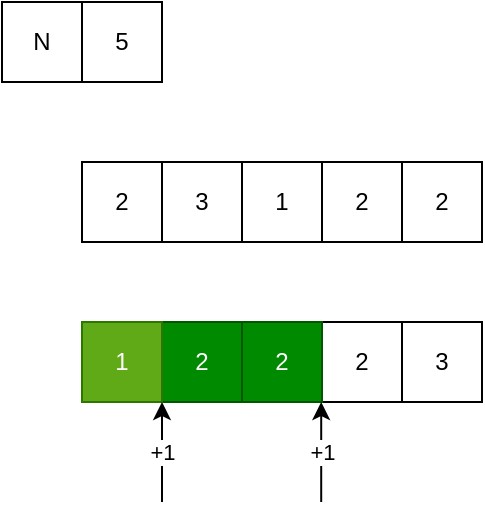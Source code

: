 <mxfile version="20.3.0" type="device"><diagram id="TE7dqf7MMseYx3sEQV6W" name="페이지-1"><mxGraphModel dx="677" dy="408" grid="1" gridSize="10" guides="1" tooltips="1" connect="1" arrows="1" fold="1" page="1" pageScale="1" pageWidth="10000" pageHeight="10000" math="0" shadow="0"><root><mxCell id="0"/><mxCell id="1" parent="0"/><mxCell id="7WU0bgbr7Obny_5MtIb4-1" value="5" style="rounded=0;whiteSpace=wrap;html=1;" vertex="1" parent="1"><mxGeometry x="80" y="80" width="40" height="40" as="geometry"/></mxCell><mxCell id="7WU0bgbr7Obny_5MtIb4-2" value="N" style="rounded=0;whiteSpace=wrap;html=1;" vertex="1" parent="1"><mxGeometry x="40" y="80" width="40" height="40" as="geometry"/></mxCell><mxCell id="7WU0bgbr7Obny_5MtIb4-3" value="2" style="rounded=0;whiteSpace=wrap;html=1;" vertex="1" parent="1"><mxGeometry x="80" y="160" width="40" height="40" as="geometry"/></mxCell><mxCell id="7WU0bgbr7Obny_5MtIb4-4" value="3" style="rounded=0;whiteSpace=wrap;html=1;" vertex="1" parent="1"><mxGeometry x="120" y="160" width="40" height="40" as="geometry"/></mxCell><mxCell id="7WU0bgbr7Obny_5MtIb4-5" value="2" style="rounded=0;whiteSpace=wrap;html=1;" vertex="1" parent="1"><mxGeometry x="240" y="160" width="40" height="40" as="geometry"/></mxCell><mxCell id="7WU0bgbr7Obny_5MtIb4-6" value="1" style="rounded=0;whiteSpace=wrap;html=1;" vertex="1" parent="1"><mxGeometry x="160" y="160" width="40" height="40" as="geometry"/></mxCell><mxCell id="7WU0bgbr7Obny_5MtIb4-7" value="2" style="rounded=0;whiteSpace=wrap;html=1;" vertex="1" parent="1"><mxGeometry x="200" y="160" width="40" height="40" as="geometry"/></mxCell><mxCell id="7WU0bgbr7Obny_5MtIb4-8" value="2" style="rounded=0;whiteSpace=wrap;html=1;fillColor=#008a00;fontColor=#ffffff;strokeColor=#005700;" vertex="1" parent="1"><mxGeometry x="120" y="240" width="40" height="40" as="geometry"/></mxCell><mxCell id="7WU0bgbr7Obny_5MtIb4-9" value="3" style="rounded=0;whiteSpace=wrap;html=1;" vertex="1" parent="1"><mxGeometry x="240" y="240" width="40" height="40" as="geometry"/></mxCell><mxCell id="7WU0bgbr7Obny_5MtIb4-10" value="2" style="rounded=0;whiteSpace=wrap;html=1;" vertex="1" parent="1"><mxGeometry x="200" y="240" width="40" height="40" as="geometry"/></mxCell><mxCell id="7WU0bgbr7Obny_5MtIb4-11" value="1" style="rounded=0;whiteSpace=wrap;html=1;fillColor=#60a917;fontColor=#ffffff;strokeColor=#2D7600;" vertex="1" parent="1"><mxGeometry x="80" y="240" width="40" height="40" as="geometry"/></mxCell><mxCell id="7WU0bgbr7Obny_5MtIb4-12" value="2" style="rounded=0;whiteSpace=wrap;html=1;fillColor=#008a00;fontColor=#ffffff;strokeColor=#005700;" vertex="1" parent="1"><mxGeometry x="160" y="240" width="40" height="40" as="geometry"/></mxCell><mxCell id="7WU0bgbr7Obny_5MtIb4-13" value="+1" style="endArrow=classic;html=1;rounded=0;entryX=1;entryY=1;entryDx=0;entryDy=0;" edge="1" parent="1" target="7WU0bgbr7Obny_5MtIb4-11"><mxGeometry width="50" height="50" relative="1" as="geometry"><mxPoint x="120" y="330" as="sourcePoint"/><mxPoint x="260" y="260" as="targetPoint"/></mxGeometry></mxCell><mxCell id="7WU0bgbr7Obny_5MtIb4-14" value="+1" style="endArrow=classic;html=1;rounded=0;entryX=1;entryY=1;entryDx=0;entryDy=0;" edge="1" parent="1"><mxGeometry width="50" height="50" relative="1" as="geometry"><mxPoint x="199.6" y="330" as="sourcePoint"/><mxPoint x="199.6" y="280" as="targetPoint"/></mxGeometry></mxCell></root></mxGraphModel></diagram></mxfile>